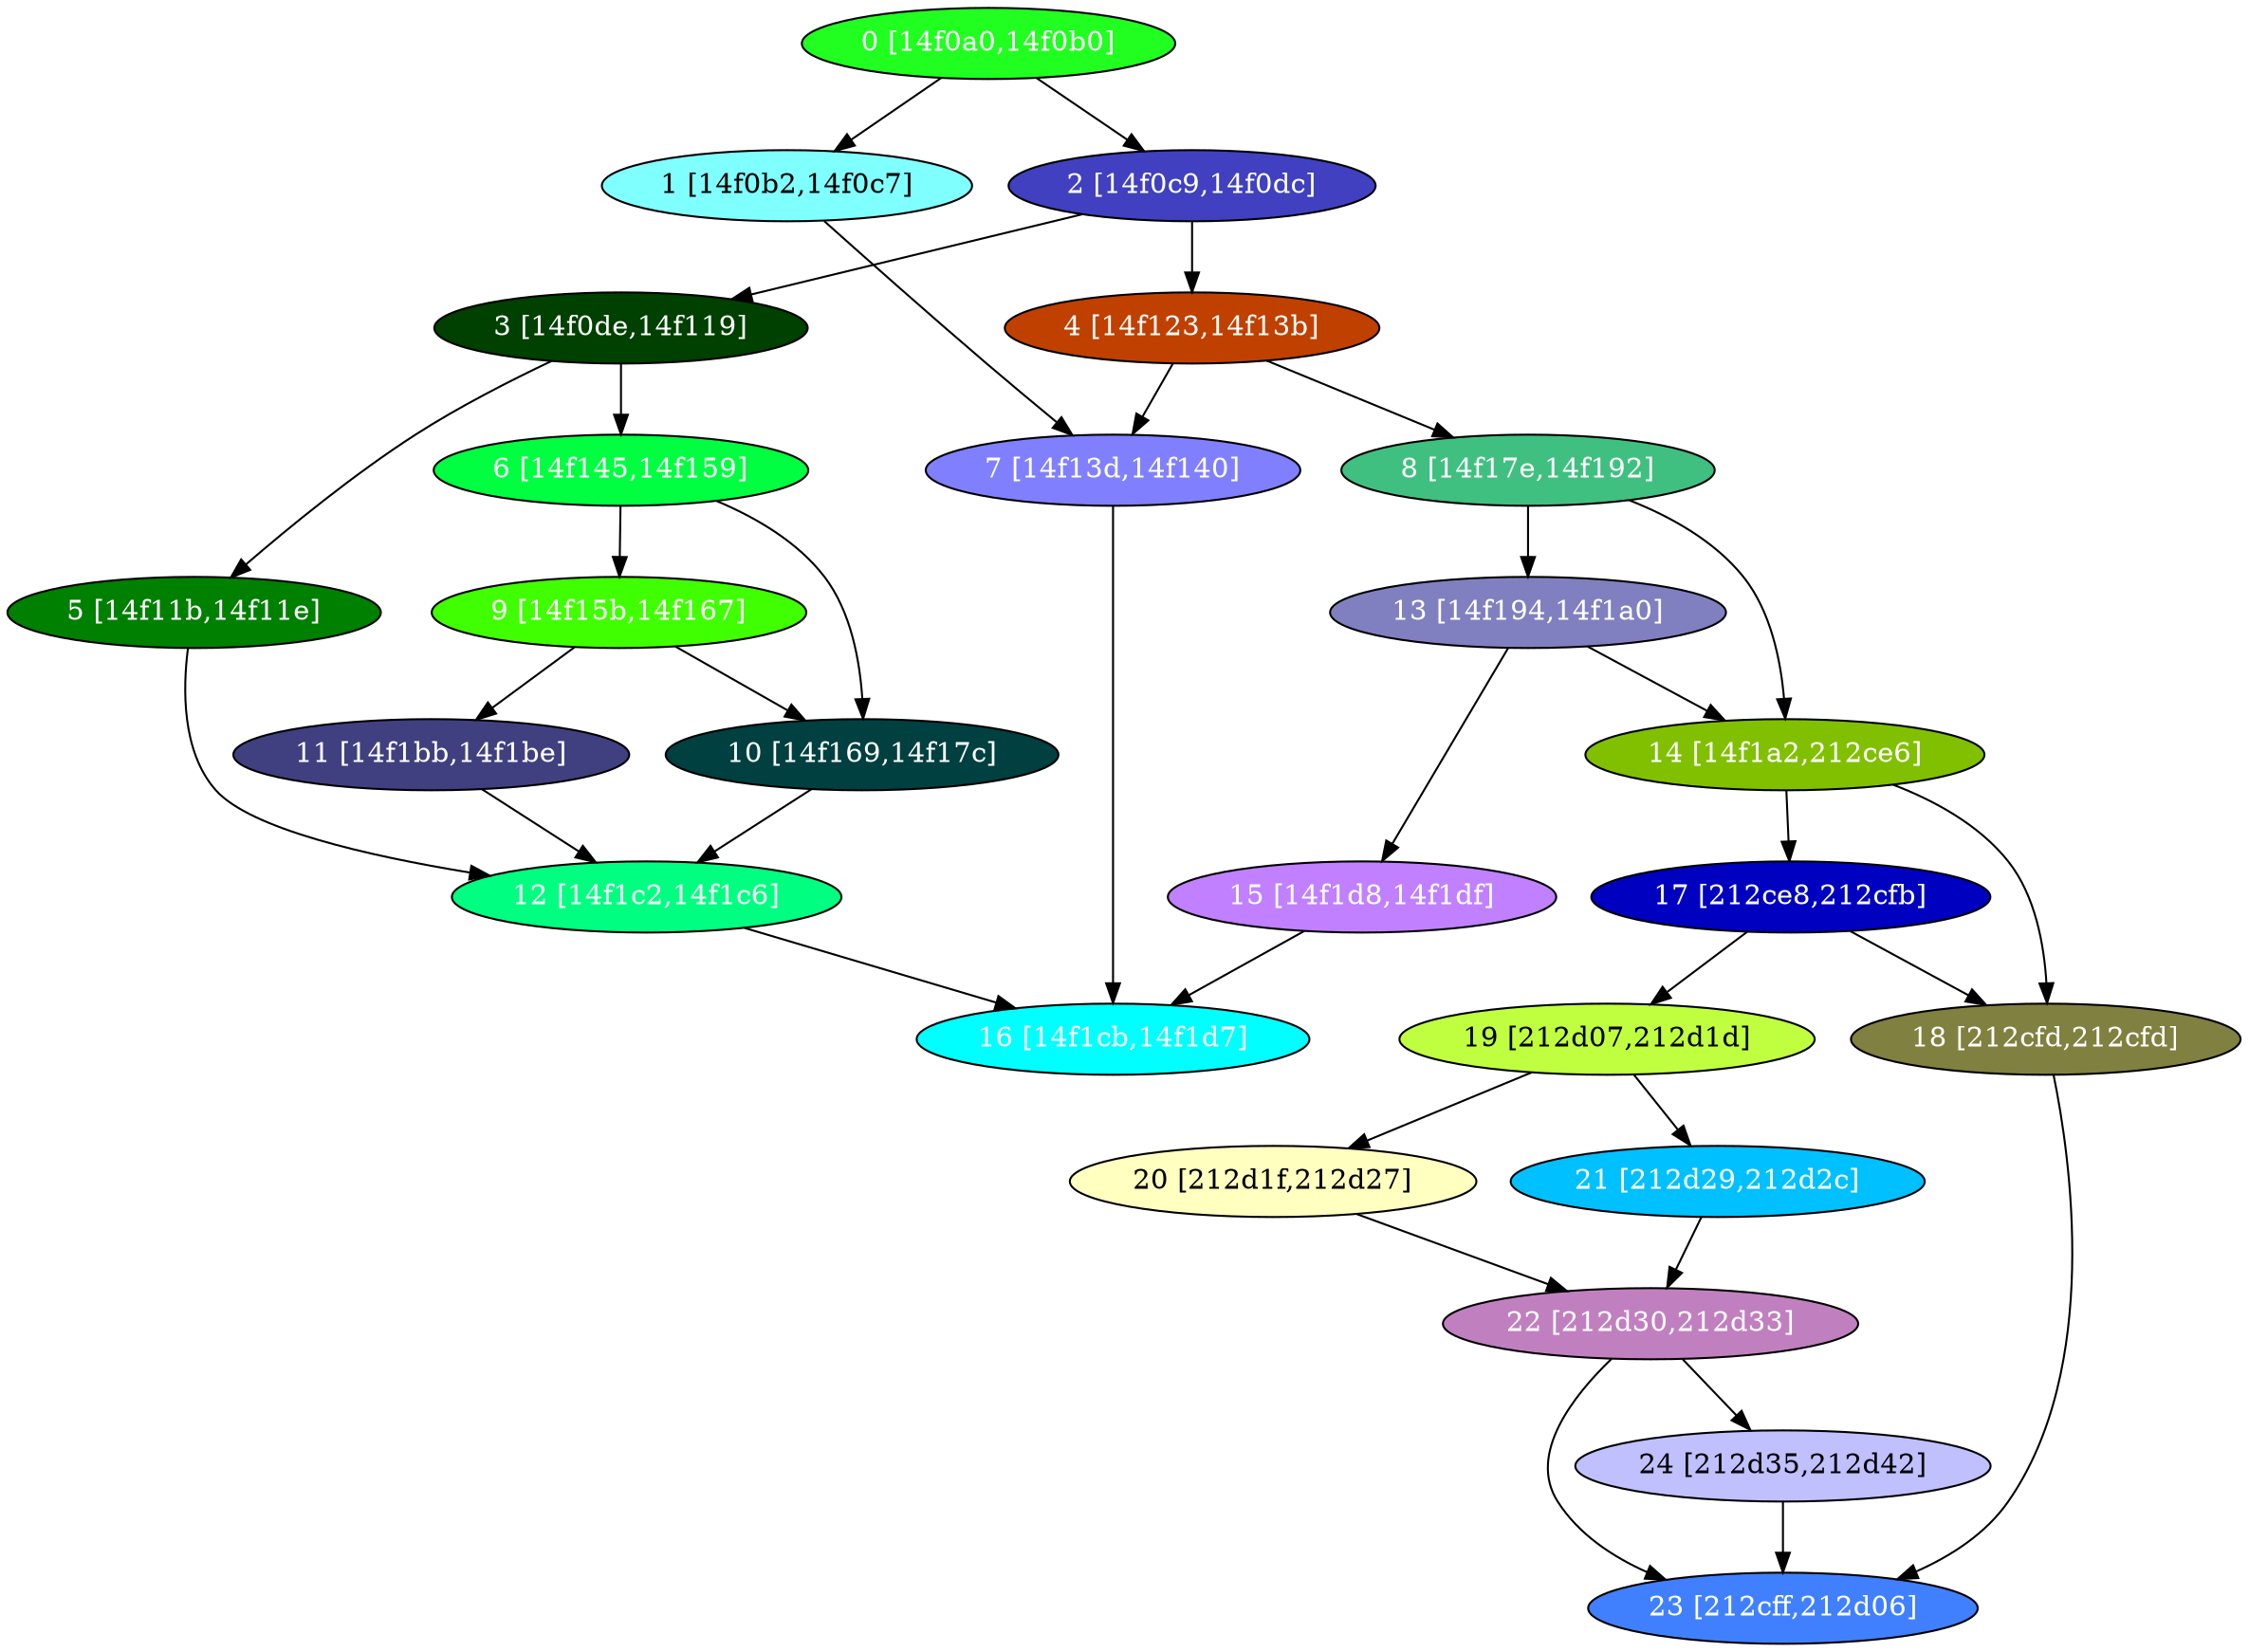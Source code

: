 diGraph libnss3{
	libnss3_0  [style=filled fillcolor="#20FF20" fontcolor="#ffffff" shape=oval label="0 [14f0a0,14f0b0]"]
	libnss3_1  [style=filled fillcolor="#80FFFF" fontcolor="#000000" shape=oval label="1 [14f0b2,14f0c7]"]
	libnss3_2  [style=filled fillcolor="#4040C0" fontcolor="#ffffff" shape=oval label="2 [14f0c9,14f0dc]"]
	libnss3_3  [style=filled fillcolor="#004000" fontcolor="#ffffff" shape=oval label="3 [14f0de,14f119]"]
	libnss3_4  [style=filled fillcolor="#C04000" fontcolor="#ffffff" shape=oval label="4 [14f123,14f13b]"]
	libnss3_5  [style=filled fillcolor="#008000" fontcolor="#ffffff" shape=oval label="5 [14f11b,14f11e]"]
	libnss3_6  [style=filled fillcolor="#00FF40" fontcolor="#ffffff" shape=oval label="6 [14f145,14f159]"]
	libnss3_7  [style=filled fillcolor="#8080FF" fontcolor="#ffffff" shape=oval label="7 [14f13d,14f140]"]
	libnss3_8  [style=filled fillcolor="#40C080" fontcolor="#ffffff" shape=oval label="8 [14f17e,14f192]"]
	libnss3_9  [style=filled fillcolor="#40FF00" fontcolor="#ffffff" shape=oval label="9 [14f15b,14f167]"]
	libnss3_a  [style=filled fillcolor="#004040" fontcolor="#ffffff" shape=oval label="10 [14f169,14f17c]"]
	libnss3_b  [style=filled fillcolor="#404080" fontcolor="#ffffff" shape=oval label="11 [14f1bb,14f1be]"]
	libnss3_c  [style=filled fillcolor="#00FF80" fontcolor="#ffffff" shape=oval label="12 [14f1c2,14f1c6]"]
	libnss3_d  [style=filled fillcolor="#8080C0" fontcolor="#ffffff" shape=oval label="13 [14f194,14f1a0]"]
	libnss3_e  [style=filled fillcolor="#80C000" fontcolor="#ffffff" shape=oval label="14 [14f1a2,212ce6]"]
	libnss3_f  [style=filled fillcolor="#C080FF" fontcolor="#ffffff" shape=oval label="15 [14f1d8,14f1df]"]
	libnss3_10  [style=filled fillcolor="#00FFFF" fontcolor="#ffffff" shape=oval label="16 [14f1cb,14f1d7]"]
	libnss3_11  [style=filled fillcolor="#0000C0" fontcolor="#ffffff" shape=oval label="17 [212ce8,212cfb]"]
	libnss3_12  [style=filled fillcolor="#808040" fontcolor="#ffffff" shape=oval label="18 [212cfd,212cfd]"]
	libnss3_13  [style=filled fillcolor="#C0FF40" fontcolor="#000000" shape=oval label="19 [212d07,212d1d]"]
	libnss3_14  [style=filled fillcolor="#FFFFC0" fontcolor="#000000" shape=oval label="20 [212d1f,212d27]"]
	libnss3_15  [style=filled fillcolor="#00C0FF" fontcolor="#ffffff" shape=oval label="21 [212d29,212d2c]"]
	libnss3_16  [style=filled fillcolor="#C080C0" fontcolor="#ffffff" shape=oval label="22 [212d30,212d33]"]
	libnss3_17  [style=filled fillcolor="#4080FF" fontcolor="#ffffff" shape=oval label="23 [212cff,212d06]"]
	libnss3_18  [style=filled fillcolor="#C0C0FF" fontcolor="#000000" shape=oval label="24 [212d35,212d42]"]

	libnss3_0 -> libnss3_1
	libnss3_0 -> libnss3_2
	libnss3_1 -> libnss3_7
	libnss3_2 -> libnss3_3
	libnss3_2 -> libnss3_4
	libnss3_3 -> libnss3_5
	libnss3_3 -> libnss3_6
	libnss3_4 -> libnss3_7
	libnss3_4 -> libnss3_8
	libnss3_5 -> libnss3_c
	libnss3_6 -> libnss3_9
	libnss3_6 -> libnss3_a
	libnss3_7 -> libnss3_10
	libnss3_8 -> libnss3_d
	libnss3_8 -> libnss3_e
	libnss3_9 -> libnss3_a
	libnss3_9 -> libnss3_b
	libnss3_a -> libnss3_c
	libnss3_b -> libnss3_c
	libnss3_c -> libnss3_10
	libnss3_d -> libnss3_e
	libnss3_d -> libnss3_f
	libnss3_e -> libnss3_11
	libnss3_e -> libnss3_12
	libnss3_f -> libnss3_10
	libnss3_11 -> libnss3_12
	libnss3_11 -> libnss3_13
	libnss3_12 -> libnss3_17
	libnss3_13 -> libnss3_14
	libnss3_13 -> libnss3_15
	libnss3_14 -> libnss3_16
	libnss3_15 -> libnss3_16
	libnss3_16 -> libnss3_17
	libnss3_16 -> libnss3_18
	libnss3_18 -> libnss3_17
}